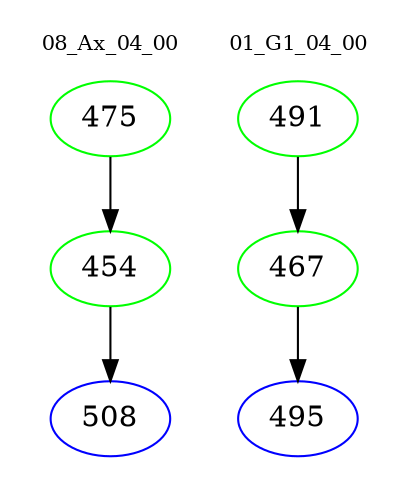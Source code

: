 digraph{
subgraph cluster_0 {
color = white
label = "08_Ax_04_00";
fontsize=10;
T0_475 [label="475", color="green"]
T0_475 -> T0_454 [color="black"]
T0_454 [label="454", color="green"]
T0_454 -> T0_508 [color="black"]
T0_508 [label="508", color="blue"]
}
subgraph cluster_1 {
color = white
label = "01_G1_04_00";
fontsize=10;
T1_491 [label="491", color="green"]
T1_491 -> T1_467 [color="black"]
T1_467 [label="467", color="green"]
T1_467 -> T1_495 [color="black"]
T1_495 [label="495", color="blue"]
}
}
